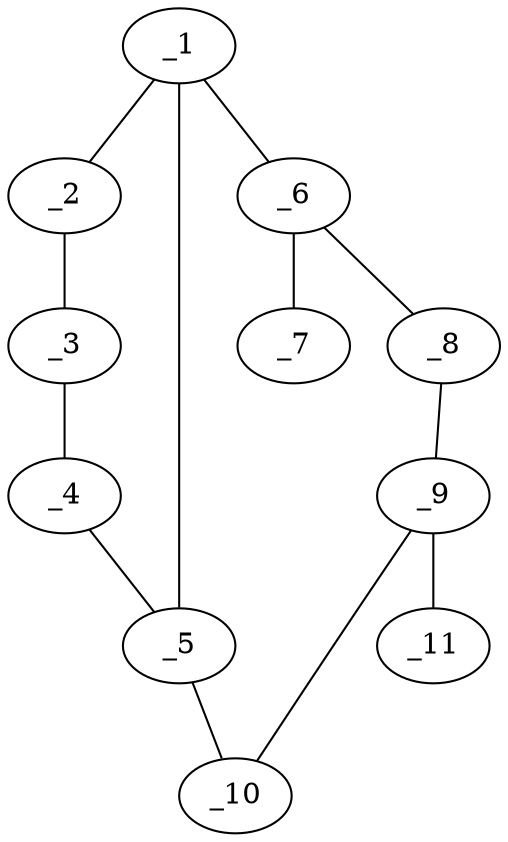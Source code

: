 graph molid663549 {
	_1	 [charge=0,
		chem=4,
		symbol="N  ",
		x="4.5981",
		y=0];
	_2	 [charge=0,
		chem=1,
		symbol="C  ",
		x="5.5491",
		y="0.309"];
	_1 -- _2	 [valence=1];
	_5	 [charge=0,
		chem=1,
		symbol="C  ",
		x="4.5981",
		y="-1"];
	_1 -- _5	 [valence=1];
	_6	 [charge=0,
		chem=1,
		symbol="C  ",
		x="3.732",
		y="0.5"];
	_1 -- _6	 [valence=1];
	_3	 [charge=0,
		chem=1,
		symbol="C  ",
		x="6.1369",
		y="-0.5"];
	_2 -- _3	 [valence=2];
	_4	 [charge=0,
		chem=4,
		symbol="N  ",
		x="5.5491",
		y="-1.309"];
	_3 -- _4	 [valence=1];
	_4 -- _5	 [valence=2];
	_10	 [charge=0,
		chem=4,
		symbol="N  ",
		x="3.7321",
		y="-1.5"];
	_5 -- _10	 [valence=1];
	_7	 [charge=0,
		chem=2,
		symbol="O  ",
		x="3.732",
		y="1.5"];
	_6 -- _7	 [valence=2];
	_8	 [charge=0,
		chem=1,
		symbol="C  ",
		x="2.866",
		y=0];
	_6 -- _8	 [valence=1];
	_9	 [charge=0,
		chem=1,
		symbol="C  ",
		x="2.866",
		y="-1"];
	_8 -- _9	 [valence=2];
	_9 -- _10	 [valence=1];
	_11	 [charge=0,
		chem=1,
		symbol="C  ",
		x=2,
		y="-1.5"];
	_9 -- _11	 [valence=1];
}
